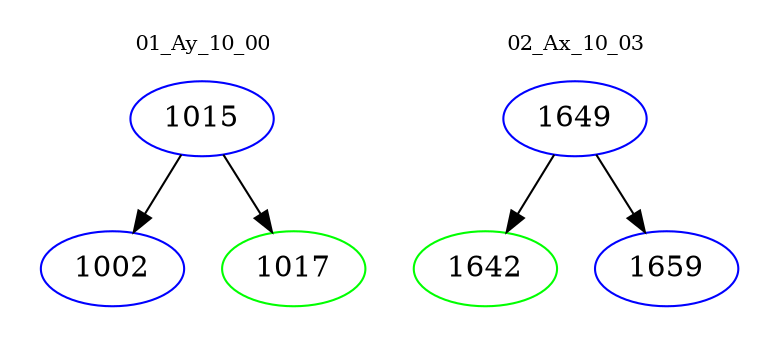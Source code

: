 digraph{
subgraph cluster_0 {
color = white
label = "01_Ay_10_00";
fontsize=10;
T0_1015 [label="1015", color="blue"]
T0_1015 -> T0_1002 [color="black"]
T0_1002 [label="1002", color="blue"]
T0_1015 -> T0_1017 [color="black"]
T0_1017 [label="1017", color="green"]
}
subgraph cluster_1 {
color = white
label = "02_Ax_10_03";
fontsize=10;
T1_1649 [label="1649", color="blue"]
T1_1649 -> T1_1642 [color="black"]
T1_1642 [label="1642", color="green"]
T1_1649 -> T1_1659 [color="black"]
T1_1659 [label="1659", color="blue"]
}
}
